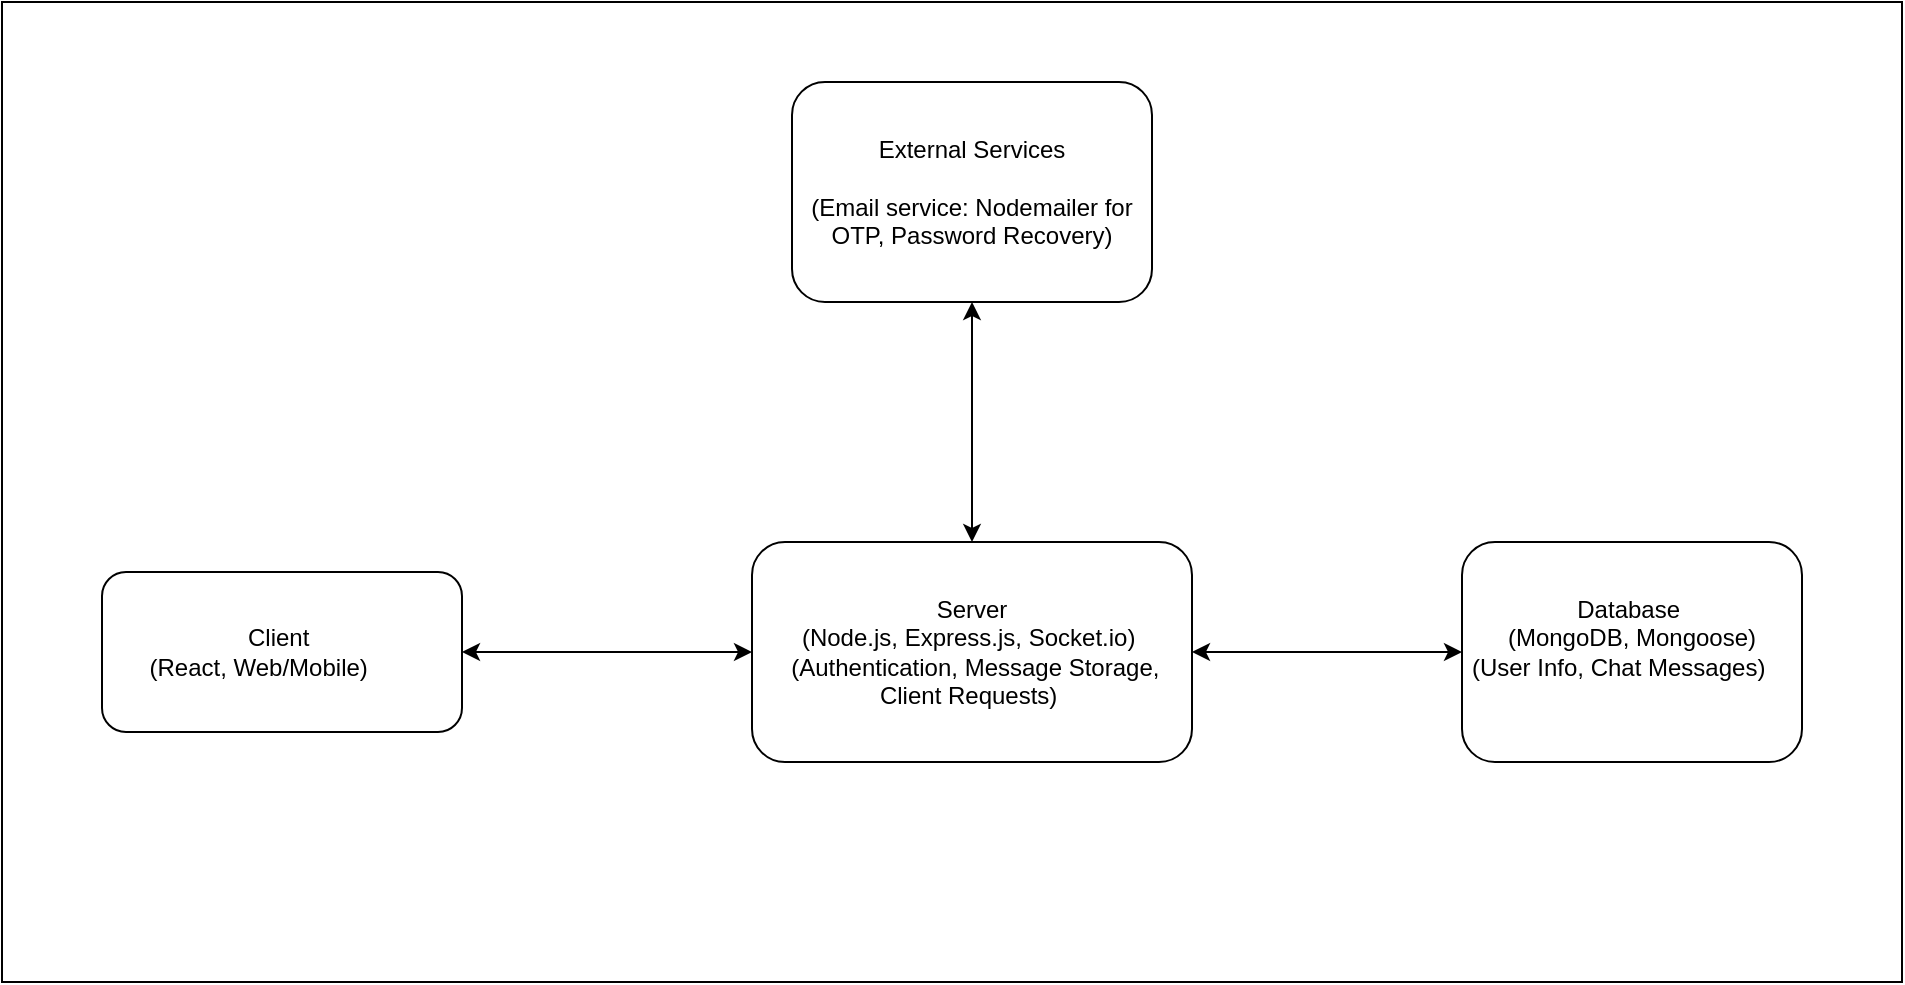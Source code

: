 <mxfile version="24.5.2" type="device">
  <diagram name="Page-1" id="S-q9fnaZtid0qY2u_Fst">
    <mxGraphModel dx="1900" dy="522" grid="1" gridSize="10" guides="1" tooltips="1" connect="1" arrows="1" fold="1" page="1" pageScale="1" pageWidth="850" pageHeight="1100" math="0" shadow="0">
      <root>
        <mxCell id="0" />
        <mxCell id="1" parent="0" />
        <mxCell id="8Ok6UQOYoZwV1uECa3Be-11" value="" style="rounded=0;whiteSpace=wrap;html=1;" vertex="1" parent="1">
          <mxGeometry x="-60" y="60" width="950" height="490" as="geometry" />
        </mxCell>
        <mxCell id="8Ok6UQOYoZwV1uECa3Be-1" value="External Services&lt;div&gt;&lt;br&gt;(Email service: Nodemailer for OTP, Password Recovery)&lt;br&gt;&lt;/div&gt;" style="rounded=1;whiteSpace=wrap;html=1;" vertex="1" parent="1">
          <mxGeometry x="335" y="100" width="180" height="110" as="geometry" />
        </mxCell>
        <mxCell id="8Ok6UQOYoZwV1uECa3Be-2" value="Client&amp;nbsp;&lt;br&gt; (React, Web/Mobile) &amp;nbsp; &amp;nbsp; &amp;nbsp;&amp;nbsp;" style="rounded=1;whiteSpace=wrap;html=1;" vertex="1" parent="1">
          <mxGeometry x="-10" y="345" width="180" height="80" as="geometry" />
        </mxCell>
        <mxCell id="8Ok6UQOYoZwV1uECa3Be-3" value="Server&lt;br&gt;(Node.js, Express.js, Socket.io)&amp;nbsp; &amp;nbsp;(Authentication, Message Storage, Client Requests)&amp;nbsp;" style="rounded=1;whiteSpace=wrap;html=1;" vertex="1" parent="1">
          <mxGeometry x="315" y="330" width="220" height="110" as="geometry" />
        </mxCell>
        <mxCell id="8Ok6UQOYoZwV1uECa3Be-4" value="Database&amp;nbsp;&lt;br&gt;(MongoDB, Mongoose)&lt;br&gt;(User Info, Chat&amp;nbsp;Messages) &amp;nbsp; &amp;nbsp; &amp;nbsp;&amp;nbsp;" style="rounded=1;whiteSpace=wrap;html=1;" vertex="1" parent="1">
          <mxGeometry x="670" y="330" width="170" height="110" as="geometry" />
        </mxCell>
        <mxCell id="8Ok6UQOYoZwV1uECa3Be-5" value="" style="endArrow=classic;startArrow=classic;html=1;rounded=0;exitX=1;exitY=0.5;exitDx=0;exitDy=0;entryX=0;entryY=0.5;entryDx=0;entryDy=0;" edge="1" parent="1" source="8Ok6UQOYoZwV1uECa3Be-2" target="8Ok6UQOYoZwV1uECa3Be-3">
          <mxGeometry width="50" height="50" relative="1" as="geometry">
            <mxPoint x="220" y="420" as="sourcePoint" />
            <mxPoint x="270" y="370" as="targetPoint" />
          </mxGeometry>
        </mxCell>
        <mxCell id="8Ok6UQOYoZwV1uECa3Be-7" value="" style="endArrow=classic;startArrow=classic;html=1;rounded=0;exitX=1;exitY=0.5;exitDx=0;exitDy=0;entryX=0;entryY=0.5;entryDx=0;entryDy=0;" edge="1" parent="1" source="8Ok6UQOYoZwV1uECa3Be-3" target="8Ok6UQOYoZwV1uECa3Be-4">
          <mxGeometry width="50" height="50" relative="1" as="geometry">
            <mxPoint x="400" y="300" as="sourcePoint" />
            <mxPoint x="450" y="250" as="targetPoint" />
          </mxGeometry>
        </mxCell>
        <mxCell id="8Ok6UQOYoZwV1uECa3Be-8" value="" style="endArrow=classic;startArrow=classic;html=1;rounded=0;entryX=0.5;entryY=1;entryDx=0;entryDy=0;exitX=0.5;exitY=0;exitDx=0;exitDy=0;" edge="1" parent="1" source="8Ok6UQOYoZwV1uECa3Be-3" target="8Ok6UQOYoZwV1uECa3Be-1">
          <mxGeometry width="50" height="50" relative="1" as="geometry">
            <mxPoint x="400" y="300" as="sourcePoint" />
            <mxPoint x="450" y="250" as="targetPoint" />
          </mxGeometry>
        </mxCell>
      </root>
    </mxGraphModel>
  </diagram>
</mxfile>

